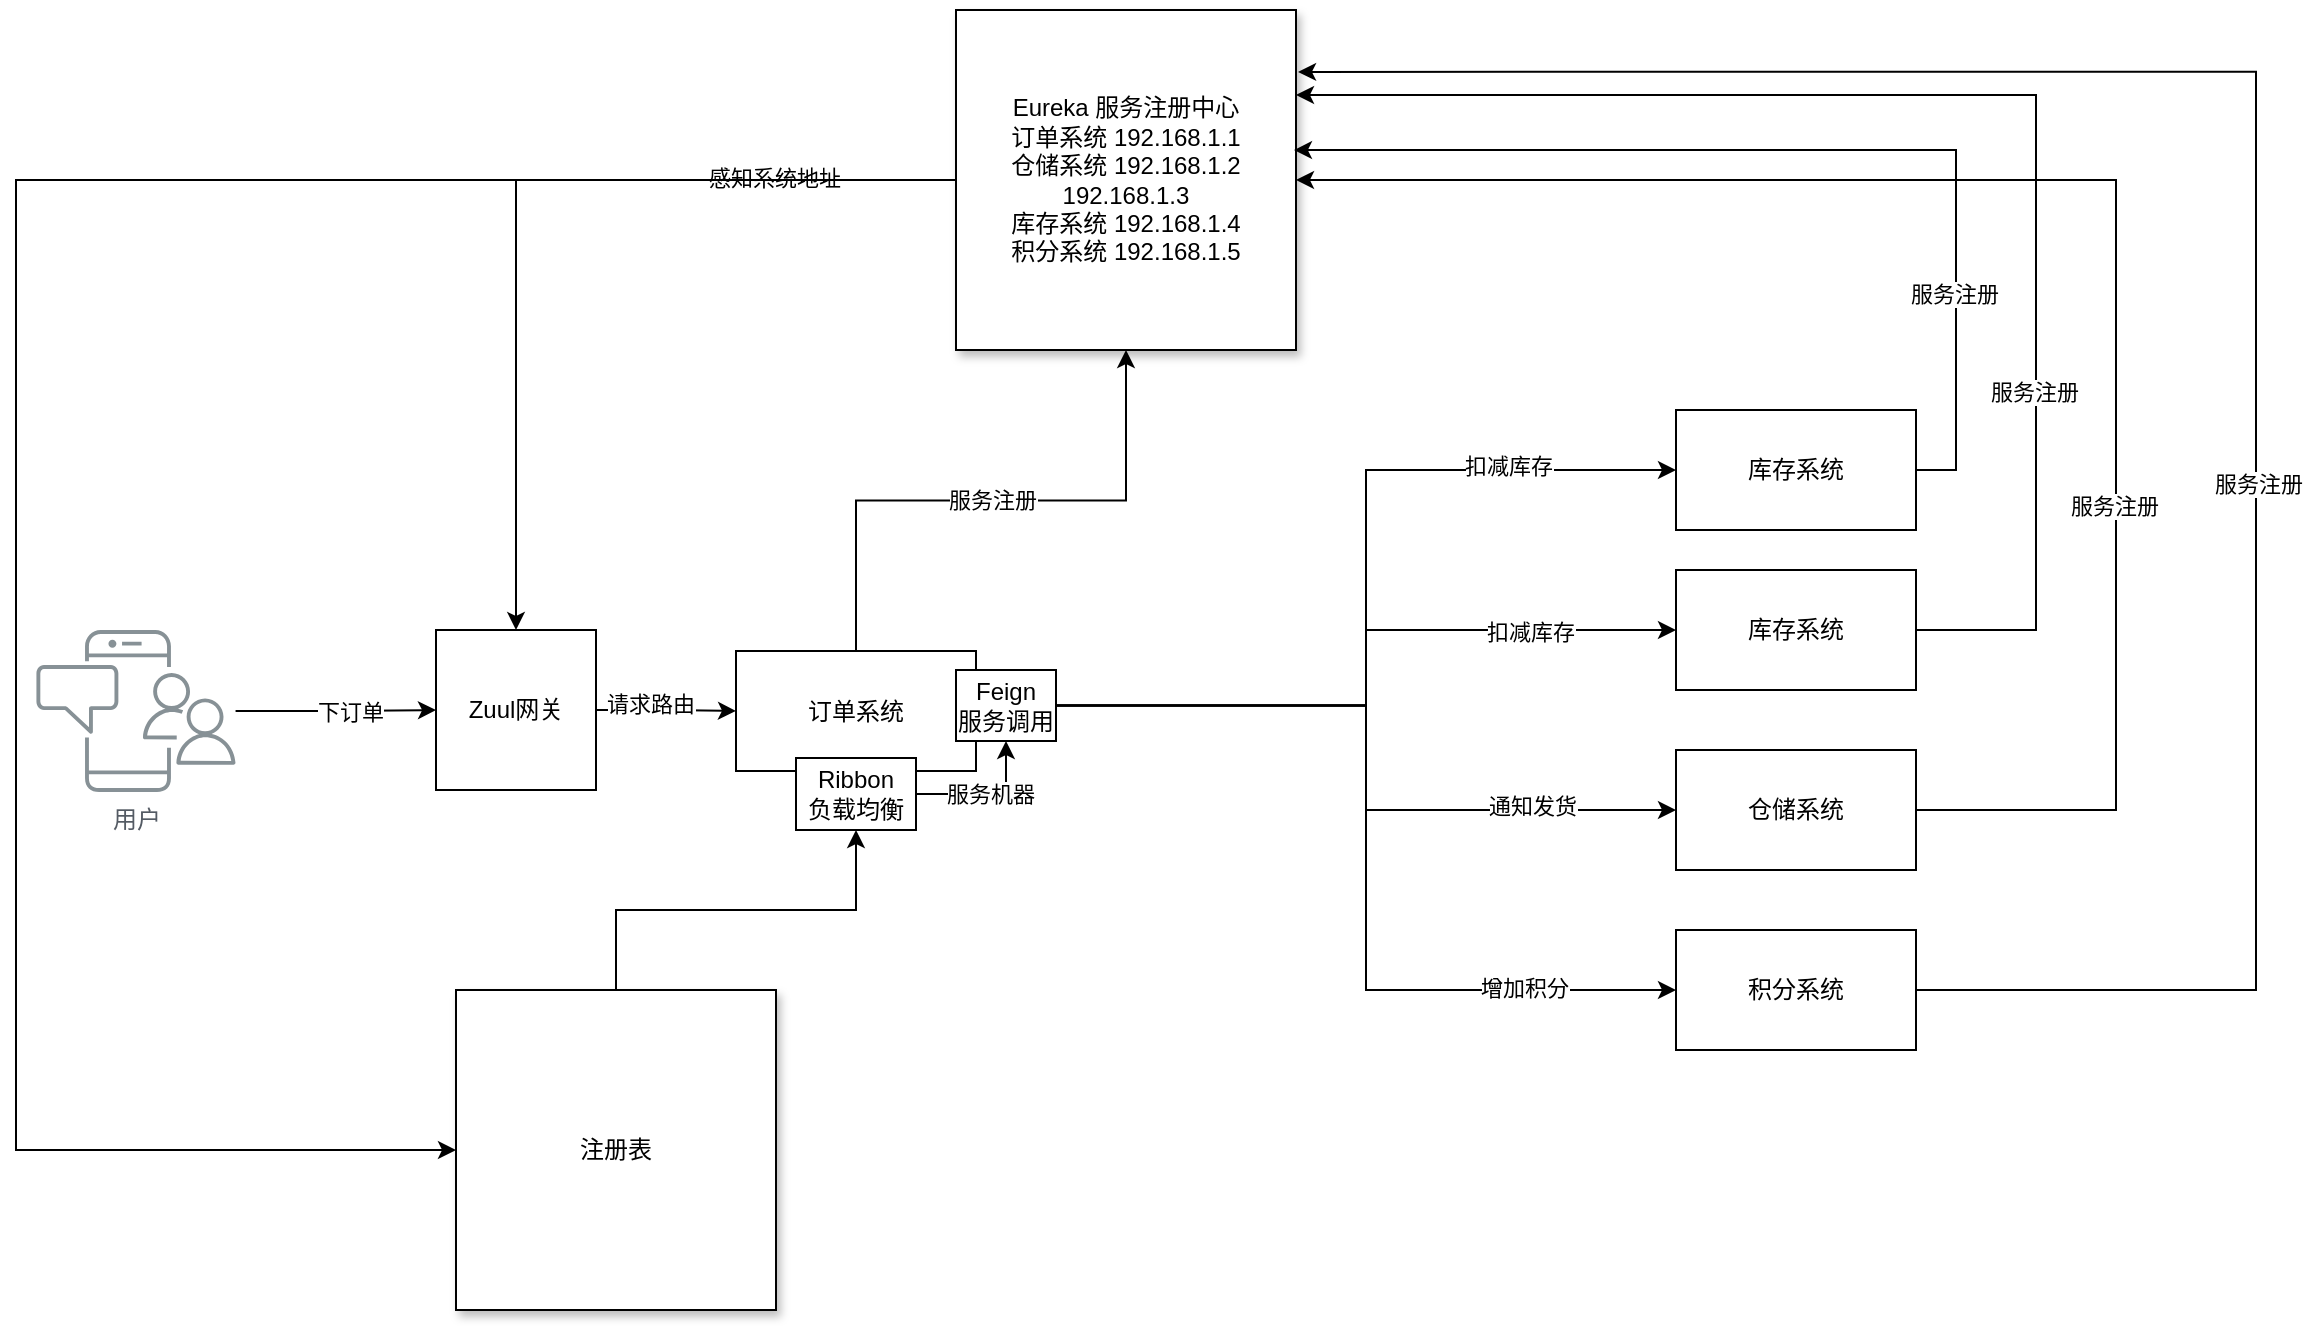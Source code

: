 <mxfile version="14.6.13" type="device"><diagram id="Ht1M8jgEwFfnCIfOTk4-" name="Page-1"><mxGraphModel dx="1186" dy="595" grid="1" gridSize="10" guides="1" tooltips="1" connect="1" arrows="1" fold="1" page="1" pageScale="1" pageWidth="1169" pageHeight="827" math="0" shadow="0"><root><mxCell id="0"/><mxCell id="1" parent="0"/><mxCell id="H7rBFuNCGeP8P3pd5LUi-1" value="" style="edgeStyle=orthogonalEdgeStyle;rounded=0;orthogonalLoop=1;jettySize=auto;html=1;entryX=0;entryY=0.5;entryDx=0;entryDy=0;" edge="1" parent="1" source="UEzPUAAOIrF-is8g5C7q-110" target="H7rBFuNCGeP8P3pd5LUi-4"><mxGeometry relative="1" as="geometry"><mxPoint x="230" y="360.6" as="targetPoint"/></mxGeometry></mxCell><mxCell id="H7rBFuNCGeP8P3pd5LUi-2" value="下订单" style="edgeLabel;html=1;align=center;verticalAlign=middle;resizable=0;points=[];" vertex="1" connectable="0" parent="H7rBFuNCGeP8P3pd5LUi-1"><mxGeometry x="0.138" y="-1" relative="1" as="geometry"><mxPoint as="offset"/></mxGeometry></mxCell><mxCell id="UEzPUAAOIrF-is8g5C7q-110" value="用户" style="outlineConnect=0;gradientColor=none;fontColor=#545B64;strokeColor=none;fillColor=#879196;dashed=0;verticalLabelPosition=bottom;verticalAlign=top;align=center;html=1;fontSize=12;fontStyle=0;aspect=fixed;shape=mxgraph.aws4.illustration_notification;pointerEvents=1;labelBackgroundColor=#ffffff;" parent="1" vertex="1"><mxGeometry x="30" y="320" width="100" height="81" as="geometry"/></mxCell><mxCell id="H7rBFuNCGeP8P3pd5LUi-6" style="edgeStyle=orthogonalEdgeStyle;rounded=0;orthogonalLoop=1;jettySize=auto;html=1;exitX=1;exitY=0.5;exitDx=0;exitDy=0;" edge="1" parent="1" source="H7rBFuNCGeP8P3pd5LUi-4" target="H7rBFuNCGeP8P3pd5LUi-7"><mxGeometry relative="1" as="geometry"><mxPoint x="400" y="360.5" as="targetPoint"/></mxGeometry></mxCell><mxCell id="H7rBFuNCGeP8P3pd5LUi-54" value="请求路由" style="edgeLabel;html=1;align=center;verticalAlign=middle;resizable=0;points=[];" vertex="1" connectable="0" parent="H7rBFuNCGeP8P3pd5LUi-6"><mxGeometry x="-0.234" y="3" relative="1" as="geometry"><mxPoint as="offset"/></mxGeometry></mxCell><mxCell id="H7rBFuNCGeP8P3pd5LUi-4" value="Zuul网关" style="whiteSpace=wrap;html=1;aspect=fixed;" vertex="1" parent="1"><mxGeometry x="230" y="320" width="80" height="80" as="geometry"/></mxCell><mxCell id="H7rBFuNCGeP8P3pd5LUi-12" value="服务注册" style="edgeStyle=orthogonalEdgeStyle;rounded=0;orthogonalLoop=1;jettySize=auto;html=1;entryX=0.5;entryY=1;entryDx=0;entryDy=0;" edge="1" parent="1" source="H7rBFuNCGeP8P3pd5LUi-7" target="H7rBFuNCGeP8P3pd5LUi-11"><mxGeometry relative="1" as="geometry"/></mxCell><mxCell id="H7rBFuNCGeP8P3pd5LUi-7" value="订单系统" style="rounded=0;whiteSpace=wrap;html=1;" vertex="1" parent="1"><mxGeometry x="380" y="330.5" width="120" height="60" as="geometry"/></mxCell><mxCell id="H7rBFuNCGeP8P3pd5LUi-17" style="edgeStyle=orthogonalEdgeStyle;rounded=0;orthogonalLoop=1;jettySize=auto;html=1;entryX=0;entryY=0.5;entryDx=0;entryDy=0;" edge="1" parent="1" source="H7rBFuNCGeP8P3pd5LUi-8" target="H7rBFuNCGeP8P3pd5LUi-13"><mxGeometry relative="1" as="geometry"/></mxCell><mxCell id="H7rBFuNCGeP8P3pd5LUi-24" value="扣减库存" style="edgeLabel;html=1;align=center;verticalAlign=middle;resizable=0;points=[];" vertex="1" connectable="0" parent="H7rBFuNCGeP8P3pd5LUi-17"><mxGeometry x="0.605" y="2" relative="1" as="geometry"><mxPoint as="offset"/></mxGeometry></mxCell><mxCell id="H7rBFuNCGeP8P3pd5LUi-18" style="edgeStyle=orthogonalEdgeStyle;rounded=0;orthogonalLoop=1;jettySize=auto;html=1;entryX=0;entryY=0.5;entryDx=0;entryDy=0;" edge="1" parent="1" source="H7rBFuNCGeP8P3pd5LUi-8" target="H7rBFuNCGeP8P3pd5LUi-14"><mxGeometry relative="1" as="geometry"/></mxCell><mxCell id="H7rBFuNCGeP8P3pd5LUi-25" value="扣减库存" style="edgeLabel;html=1;align=center;verticalAlign=middle;resizable=0;points=[];" vertex="1" connectable="0" parent="H7rBFuNCGeP8P3pd5LUi-18"><mxGeometry x="0.573" y="-1" relative="1" as="geometry"><mxPoint x="1" as="offset"/></mxGeometry></mxCell><mxCell id="H7rBFuNCGeP8P3pd5LUi-19" style="edgeStyle=orthogonalEdgeStyle;rounded=0;orthogonalLoop=1;jettySize=auto;html=1;entryX=0;entryY=0.5;entryDx=0;entryDy=0;" edge="1" parent="1" source="H7rBFuNCGeP8P3pd5LUi-8" target="H7rBFuNCGeP8P3pd5LUi-15"><mxGeometry relative="1" as="geometry"/></mxCell><mxCell id="H7rBFuNCGeP8P3pd5LUi-26" value="通知发货" style="edgeLabel;html=1;align=center;verticalAlign=middle;resizable=0;points=[];" vertex="1" connectable="0" parent="H7rBFuNCGeP8P3pd5LUi-19"><mxGeometry x="0.594" y="2" relative="1" as="geometry"><mxPoint x="1" as="offset"/></mxGeometry></mxCell><mxCell id="H7rBFuNCGeP8P3pd5LUi-20" style="edgeStyle=orthogonalEdgeStyle;rounded=0;orthogonalLoop=1;jettySize=auto;html=1;entryX=0;entryY=0.5;entryDx=0;entryDy=0;" edge="1" parent="1" source="H7rBFuNCGeP8P3pd5LUi-8" target="H7rBFuNCGeP8P3pd5LUi-16"><mxGeometry relative="1" as="geometry"/></mxCell><mxCell id="H7rBFuNCGeP8P3pd5LUi-27" value="增加积分" style="edgeLabel;html=1;align=center;verticalAlign=middle;resizable=0;points=[];" vertex="1" connectable="0" parent="H7rBFuNCGeP8P3pd5LUi-20"><mxGeometry x="0.656" y="1" relative="1" as="geometry"><mxPoint x="1" as="offset"/></mxGeometry></mxCell><mxCell id="H7rBFuNCGeP8P3pd5LUi-8" value="Feign&lt;br&gt;服务调用" style="rounded=0;whiteSpace=wrap;html=1;" vertex="1" parent="1"><mxGeometry x="490" y="340" width="50" height="35.5" as="geometry"/></mxCell><mxCell id="H7rBFuNCGeP8P3pd5LUi-49" style="edgeStyle=orthogonalEdgeStyle;rounded=0;orthogonalLoop=1;jettySize=auto;html=1;" edge="1" parent="1" source="H7rBFuNCGeP8P3pd5LUi-11" target="H7rBFuNCGeP8P3pd5LUi-4"><mxGeometry relative="1" as="geometry"/></mxCell><mxCell id="H7rBFuNCGeP8P3pd5LUi-52" value="感知系统地址" style="edgeLabel;html=1;align=center;verticalAlign=middle;resizable=0;points=[];" vertex="1" connectable="0" parent="H7rBFuNCGeP8P3pd5LUi-49"><mxGeometry x="-0.591" y="-1" relative="1" as="geometry"><mxPoint as="offset"/></mxGeometry></mxCell><mxCell id="H7rBFuNCGeP8P3pd5LUi-55" style="edgeStyle=orthogonalEdgeStyle;rounded=0;orthogonalLoop=1;jettySize=auto;html=1;entryX=0;entryY=0.5;entryDx=0;entryDy=0;" edge="1" parent="1" source="H7rBFuNCGeP8P3pd5LUi-11" target="H7rBFuNCGeP8P3pd5LUi-53"><mxGeometry relative="1" as="geometry"><Array as="points"><mxPoint x="20" y="95"/><mxPoint x="20" y="580"/></Array></mxGeometry></mxCell><mxCell id="H7rBFuNCGeP8P3pd5LUi-11" value="Eureka 服务注册中心&lt;br&gt;订单系统 192.168.1.1&lt;br&gt;仓储系统 192.168.1.2&lt;br&gt;192.168.1.3&lt;br&gt;库存系统 192.168.1.4&lt;br&gt;积分系统 192.168.1.5" style="whiteSpace=wrap;html=1;aspect=fixed;shadow=1;" vertex="1" parent="1"><mxGeometry x="490" y="10" width="170" height="170" as="geometry"/></mxCell><mxCell id="H7rBFuNCGeP8P3pd5LUi-35" style="edgeStyle=orthogonalEdgeStyle;rounded=0;orthogonalLoop=1;jettySize=auto;html=1;exitX=1;exitY=0.5;exitDx=0;exitDy=0;entryX=0.994;entryY=0.412;entryDx=0;entryDy=0;entryPerimeter=0;" edge="1" parent="1" source="H7rBFuNCGeP8P3pd5LUi-13" target="H7rBFuNCGeP8P3pd5LUi-11"><mxGeometry relative="1" as="geometry"/></mxCell><mxCell id="H7rBFuNCGeP8P3pd5LUi-45" value="服务注册" style="edgeLabel;html=1;align=center;verticalAlign=middle;resizable=0;points=[];" vertex="1" connectable="0" parent="H7rBFuNCGeP8P3pd5LUi-35"><mxGeometry x="-0.577" y="1" relative="1" as="geometry"><mxPoint as="offset"/></mxGeometry></mxCell><mxCell id="H7rBFuNCGeP8P3pd5LUi-13" value="库存系统" style="rounded=0;whiteSpace=wrap;html=1;" vertex="1" parent="1"><mxGeometry x="850" y="210" width="120" height="60" as="geometry"/></mxCell><mxCell id="H7rBFuNCGeP8P3pd5LUi-39" style="edgeStyle=orthogonalEdgeStyle;rounded=0;orthogonalLoop=1;jettySize=auto;html=1;entryX=1;entryY=0.25;entryDx=0;entryDy=0;" edge="1" parent="1" source="H7rBFuNCGeP8P3pd5LUi-14" target="H7rBFuNCGeP8P3pd5LUi-11"><mxGeometry relative="1" as="geometry"><Array as="points"><mxPoint x="1030" y="320"/><mxPoint x="1030" y="53"/></Array></mxGeometry></mxCell><mxCell id="H7rBFuNCGeP8P3pd5LUi-44" value="服务注册" style="edgeLabel;html=1;align=center;verticalAlign=middle;resizable=0;points=[];" vertex="1" connectable="0" parent="H7rBFuNCGeP8P3pd5LUi-39"><mxGeometry x="-0.487" y="1" relative="1" as="geometry"><mxPoint as="offset"/></mxGeometry></mxCell><mxCell id="H7rBFuNCGeP8P3pd5LUi-14" value="库存系统" style="rounded=0;whiteSpace=wrap;html=1;" vertex="1" parent="1"><mxGeometry x="850" y="290" width="120" height="60" as="geometry"/></mxCell><mxCell id="H7rBFuNCGeP8P3pd5LUi-40" style="edgeStyle=orthogonalEdgeStyle;rounded=0;orthogonalLoop=1;jettySize=auto;html=1;exitX=1;exitY=0.5;exitDx=0;exitDy=0;entryX=1;entryY=0.5;entryDx=0;entryDy=0;" edge="1" parent="1" source="H7rBFuNCGeP8P3pd5LUi-15" target="H7rBFuNCGeP8P3pd5LUi-11"><mxGeometry relative="1" as="geometry"><mxPoint x="672" y="100" as="targetPoint"/><Array as="points"><mxPoint x="1070" y="410"/><mxPoint x="1070" y="95"/></Array></mxGeometry></mxCell><mxCell id="H7rBFuNCGeP8P3pd5LUi-43" value="服务注册" style="edgeLabel;html=1;align=center;verticalAlign=middle;resizable=0;points=[];" vertex="1" connectable="0" parent="H7rBFuNCGeP8P3pd5LUi-40"><mxGeometry x="-0.389" y="1" relative="1" as="geometry"><mxPoint as="offset"/></mxGeometry></mxCell><mxCell id="H7rBFuNCGeP8P3pd5LUi-15" value="仓储系统" style="rounded=0;whiteSpace=wrap;html=1;" vertex="1" parent="1"><mxGeometry x="850" y="380" width="120" height="60" as="geometry"/></mxCell><mxCell id="H7rBFuNCGeP8P3pd5LUi-41" style="edgeStyle=orthogonalEdgeStyle;rounded=0;orthogonalLoop=1;jettySize=auto;html=1;entryX=1.006;entryY=0.182;entryDx=0;entryDy=0;entryPerimeter=0;" edge="1" parent="1" source="H7rBFuNCGeP8P3pd5LUi-16" target="H7rBFuNCGeP8P3pd5LUi-11"><mxGeometry relative="1" as="geometry"><mxPoint x="690" y="41" as="targetPoint"/><Array as="points"><mxPoint x="1140" y="500"/><mxPoint x="1140" y="41"/></Array></mxGeometry></mxCell><mxCell id="H7rBFuNCGeP8P3pd5LUi-42" value="服务注册" style="edgeLabel;html=1;align=center;verticalAlign=middle;resizable=0;points=[];" vertex="1" connectable="0" parent="H7rBFuNCGeP8P3pd5LUi-41"><mxGeometry x="-0.236" y="-1" relative="1" as="geometry"><mxPoint as="offset"/></mxGeometry></mxCell><mxCell id="H7rBFuNCGeP8P3pd5LUi-16" value="积分系统" style="rounded=0;whiteSpace=wrap;html=1;" vertex="1" parent="1"><mxGeometry x="850" y="470" width="120" height="60" as="geometry"/></mxCell><mxCell id="H7rBFuNCGeP8P3pd5LUi-47" style="edgeStyle=orthogonalEdgeStyle;rounded=0;orthogonalLoop=1;jettySize=auto;html=1;" edge="1" parent="1" source="H7rBFuNCGeP8P3pd5LUi-46" target="H7rBFuNCGeP8P3pd5LUi-8"><mxGeometry relative="1" as="geometry"/></mxCell><mxCell id="H7rBFuNCGeP8P3pd5LUi-48" value="服务机器" style="edgeLabel;html=1;align=center;verticalAlign=middle;resizable=0;points=[];" vertex="1" connectable="0" parent="H7rBFuNCGeP8P3pd5LUi-47"><mxGeometry x="0.023" relative="1" as="geometry"><mxPoint as="offset"/></mxGeometry></mxCell><mxCell id="H7rBFuNCGeP8P3pd5LUi-46" value="Ribbon&lt;br&gt;负载均衡" style="rounded=0;whiteSpace=wrap;html=1;" vertex="1" parent="1"><mxGeometry x="410" y="384" width="60" height="36" as="geometry"/></mxCell><mxCell id="H7rBFuNCGeP8P3pd5LUi-57" style="edgeStyle=orthogonalEdgeStyle;rounded=0;orthogonalLoop=1;jettySize=auto;html=1;exitX=0.5;exitY=0;exitDx=0;exitDy=0;entryX=0.5;entryY=1;entryDx=0;entryDy=0;" edge="1" parent="1" source="H7rBFuNCGeP8P3pd5LUi-53" target="H7rBFuNCGeP8P3pd5LUi-46"><mxGeometry relative="1" as="geometry"/></mxCell><mxCell id="H7rBFuNCGeP8P3pd5LUi-53" value="注册表" style="whiteSpace=wrap;html=1;aspect=fixed;shadow=1;" vertex="1" parent="1"><mxGeometry x="240" y="500" width="160" height="160" as="geometry"/></mxCell></root></mxGraphModel></diagram></mxfile>